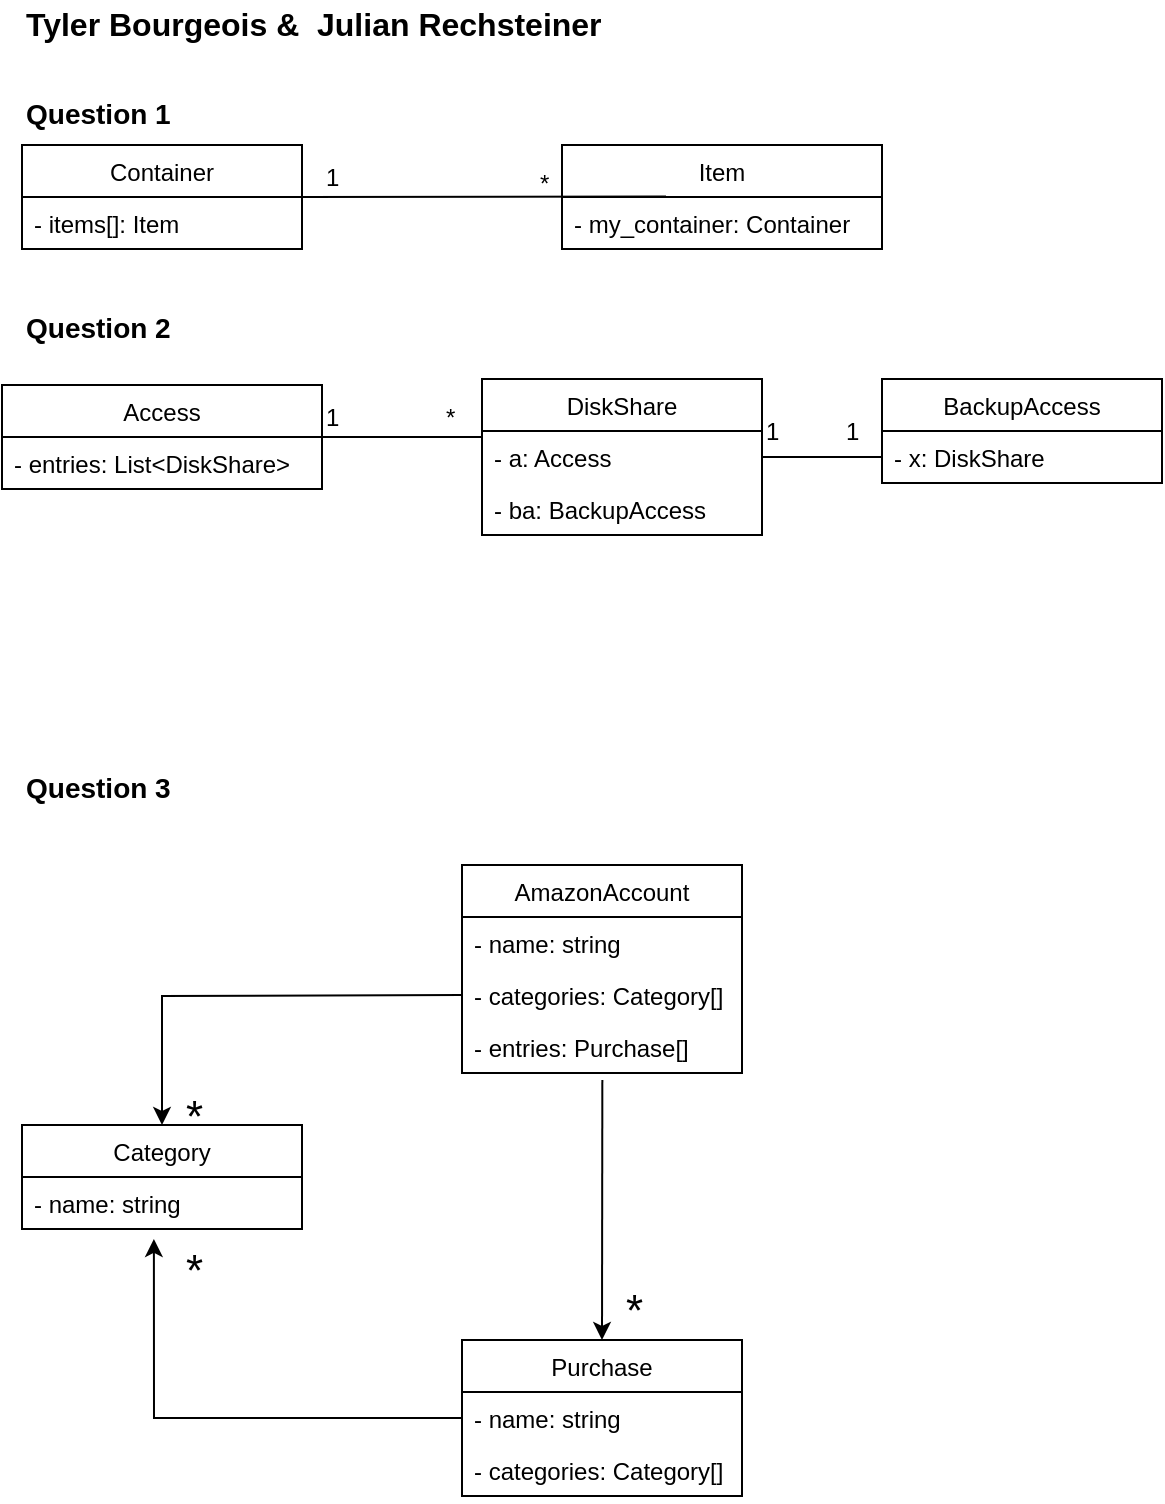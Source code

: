 <mxfile pages="2" version="11.2.8" type="google"><diagram id="0TxxJVBfZ5LU2Ts1WDOV" name="Page-1"><mxGraphModel dx="786" dy="491" grid="1" gridSize="10" guides="1" tooltips="1" connect="1" arrows="1" fold="1" page="1" pageScale="1" pageWidth="850" pageHeight="1100" math="0" shadow="0"><root><mxCell id="0"/><mxCell id="1" parent="0"/><mxCell id="KrLo8ZOu3ZD6BxxvdYC6-12" style="edgeStyle=none;rounded=0;orthogonalLoop=1;jettySize=auto;html=1;exitX=1;exitY=0.5;exitDx=0;exitDy=0;entryX=0.325;entryY=-0.008;entryDx=0;entryDy=0;entryPerimeter=0;strokeColor=#000000;endArrow=none;endFill=0;" parent="1" source="KrLo8ZOu3ZD6BxxvdYC6-1" target="KrLo8ZOu3ZD6BxxvdYC6-6" edge="1"><mxGeometry relative="1" as="geometry"><Array as="points"/></mxGeometry></mxCell><mxCell id="KrLo8ZOu3ZD6BxxvdYC6-1" value="Container" style="swimlane;fontStyle=0;childLayout=stackLayout;horizontal=1;startSize=26;fillColor=none;horizontalStack=0;resizeParent=1;resizeParentMax=0;resizeLast=0;collapsible=1;marginBottom=0;" parent="1" vertex="1"><mxGeometry x="90" y="92.5" width="140" height="52" as="geometry"/></mxCell><mxCell id="M8yEWwIlyUCF8KsB2eFh-2" value="- items[]: Item" style="text;strokeColor=none;fillColor=none;align=left;verticalAlign=top;spacingLeft=4;spacingRight=4;overflow=hidden;rotatable=0;points=[[0,0.5],[1,0.5]];portConstraint=eastwest;" parent="KrLo8ZOu3ZD6BxxvdYC6-1" vertex="1"><mxGeometry y="26" width="140" height="26" as="geometry"/></mxCell><mxCell id="KrLo8ZOu3ZD6BxxvdYC6-5" value="Item" style="swimlane;fontStyle=0;childLayout=stackLayout;horizontal=1;startSize=26;fillColor=none;horizontalStack=0;resizeParent=1;resizeParentMax=0;resizeLast=0;collapsible=1;marginBottom=0;" parent="1" vertex="1"><mxGeometry x="360" y="92.5" width="160" height="52" as="geometry"/></mxCell><mxCell id="KrLo8ZOu3ZD6BxxvdYC6-6" value="- my_container: Container" style="text;strokeColor=none;fillColor=none;align=left;verticalAlign=top;spacingLeft=4;spacingRight=4;overflow=hidden;rotatable=0;points=[[0,0.5],[1,0.5]];portConstraint=eastwest;" parent="KrLo8ZOu3ZD6BxxvdYC6-5" vertex="1"><mxGeometry y="26" width="160" height="26" as="geometry"/></mxCell><mxCell id="M8yEWwIlyUCF8KsB2eFh-5" value="*" style="text;html=1;resizable=0;points=[];autosize=1;align=left;verticalAlign=top;spacingTop=-4;" parent="1" vertex="1"><mxGeometry x="347" y="101.5" width="20" height="20" as="geometry"/></mxCell><mxCell id="KrLo8ZOu3ZD6BxxvdYC6-14" value="1" style="text;html=1;resizable=0;points=[];autosize=1;align=left;verticalAlign=top;spacingTop=-4;" parent="1" vertex="1"><mxGeometry x="240" y="98.5" width="20" height="20" as="geometry"/></mxCell><mxCell id="KrLo8ZOu3ZD6BxxvdYC6-15" value="&lt;b&gt;&lt;font style=&quot;font-size: 14px&quot;&gt;Question 1&lt;/font&gt;&lt;/b&gt;" style="text;html=1;resizable=0;points=[];autosize=1;align=left;verticalAlign=top;spacingTop=-4;" parent="1" vertex="1"><mxGeometry x="90" y="65.5" width="90" height="20" as="geometry"/></mxCell><mxCell id="KrLo8ZOu3ZD6BxxvdYC6-16" value="&lt;b&gt;&lt;font style=&quot;font-size: 14px&quot;&gt;Question 2&lt;br&gt;&lt;br&gt;&lt;/font&gt;&lt;/b&gt;" style="text;html=1;resizable=0;points=[];autosize=1;align=left;verticalAlign=top;spacingTop=-4;" parent="1" vertex="1"><mxGeometry x="90" y="172.5" width="90" height="30" as="geometry"/></mxCell><mxCell id="KrLo8ZOu3ZD6BxxvdYC6-33" style="edgeStyle=none;rounded=0;orthogonalLoop=1;jettySize=auto;html=1;entryX=0;entryY=0.115;entryDx=0;entryDy=0;entryPerimeter=0;endArrow=none;endFill=0;strokeColor=#000000;" parent="1" source="KrLo8ZOu3ZD6BxxvdYC6-17" target="KrLo8ZOu3ZD6BxxvdYC6-31" edge="1"><mxGeometry relative="1" as="geometry"/></mxCell><mxCell id="KrLo8ZOu3ZD6BxxvdYC6-17" value="Access" style="swimlane;fontStyle=0;childLayout=stackLayout;horizontal=1;startSize=26;fillColor=none;horizontalStack=0;resizeParent=1;resizeParentMax=0;resizeLast=0;collapsible=1;marginBottom=0;" parent="1" vertex="1"><mxGeometry x="80" y="212.5" width="160" height="52" as="geometry"/></mxCell><mxCell id="KrLo8ZOu3ZD6BxxvdYC6-18" value="- entries: List&lt;DiskShare&gt;" style="text;strokeColor=none;fillColor=none;align=left;verticalAlign=top;spacingLeft=4;spacingRight=4;overflow=hidden;rotatable=0;points=[[0,0.5],[1,0.5]];portConstraint=eastwest;" parent="KrLo8ZOu3ZD6BxxvdYC6-17" vertex="1"><mxGeometry y="26" width="160" height="26" as="geometry"/></mxCell><mxCell id="M8yEWwIlyUCF8KsB2eFh-7" value="&lt;b&gt;&lt;font style=&quot;font-size: 14px&quot;&gt;Question 3&lt;br&gt;&lt;br&gt;&lt;/font&gt;&lt;/b&gt;" style="text;html=1;resizable=0;points=[];autosize=1;align=left;verticalAlign=top;spacingTop=-4;" parent="1" vertex="1"><mxGeometry x="90" y="402.5" width="90" height="30" as="geometry"/></mxCell><mxCell id="M8yEWwIlyUCF8KsB2eFh-8" value="AmazonAccount" style="swimlane;fontStyle=0;childLayout=stackLayout;horizontal=1;startSize=26;fillColor=none;horizontalStack=0;resizeParent=1;resizeParentMax=0;resizeLast=0;collapsible=1;marginBottom=0;" parent="1" vertex="1"><mxGeometry x="310" y="452.5" width="140" height="104" as="geometry"/></mxCell><mxCell id="M8yEWwIlyUCF8KsB2eFh-9" value="- name: string" style="text;strokeColor=none;fillColor=none;align=left;verticalAlign=top;spacingLeft=4;spacingRight=4;overflow=hidden;rotatable=0;points=[[0,0.5],[1,0.5]];portConstraint=eastwest;" parent="M8yEWwIlyUCF8KsB2eFh-8" vertex="1"><mxGeometry y="26" width="140" height="26" as="geometry"/></mxCell><mxCell id="M8yEWwIlyUCF8KsB2eFh-10" value="- categories: Category[]" style="text;strokeColor=none;fillColor=none;align=left;verticalAlign=top;spacingLeft=4;spacingRight=4;overflow=hidden;rotatable=0;points=[[0,0.5],[1,0.5]];portConstraint=eastwest;" parent="M8yEWwIlyUCF8KsB2eFh-8" vertex="1"><mxGeometry y="52" width="140" height="26" as="geometry"/></mxCell><mxCell id="M8yEWwIlyUCF8KsB2eFh-11" value="- entries: Purchase[]" style="text;strokeColor=none;fillColor=none;align=left;verticalAlign=top;spacingLeft=4;spacingRight=4;overflow=hidden;rotatable=0;points=[[0,0.5],[1,0.5]];portConstraint=eastwest;" parent="M8yEWwIlyUCF8KsB2eFh-8" vertex="1"><mxGeometry y="78" width="140" height="26" as="geometry"/></mxCell><mxCell id="KrLo8ZOu3ZD6BxxvdYC6-25" value="BackupAccess" style="swimlane;fontStyle=0;childLayout=stackLayout;horizontal=1;startSize=26;fillColor=none;horizontalStack=0;resizeParent=1;resizeParentMax=0;resizeLast=0;collapsible=1;marginBottom=0;" parent="1" vertex="1"><mxGeometry x="520" y="209.5" width="140" height="52" as="geometry"/></mxCell><mxCell id="KrLo8ZOu3ZD6BxxvdYC6-26" value="- x: DiskShare" style="text;strokeColor=none;fillColor=none;align=left;verticalAlign=top;spacingLeft=4;spacingRight=4;overflow=hidden;rotatable=0;points=[[0,0.5],[1,0.5]];portConstraint=eastwest;" parent="KrLo8ZOu3ZD6BxxvdYC6-25" vertex="1"><mxGeometry y="26" width="140" height="26" as="geometry"/></mxCell><mxCell id="KrLo8ZOu3ZD6BxxvdYC6-50" style="edgeStyle=none;rounded=0;orthogonalLoop=1;jettySize=auto;html=1;exitX=0.5;exitY=0;exitDx=0;exitDy=0;entryX=0;entryY=0.5;entryDx=0;entryDy=0;endArrow=none;endFill=0;strokeColor=#000000;startArrow=classic;startFill=1;" parent="1" source="M8yEWwIlyUCF8KsB2eFh-12" target="M8yEWwIlyUCF8KsB2eFh-10" edge="1"><mxGeometry relative="1" as="geometry"><Array as="points"><mxPoint x="160" y="518"/></Array></mxGeometry></mxCell><mxCell id="M8yEWwIlyUCF8KsB2eFh-12" value="Category" style="swimlane;fontStyle=0;childLayout=stackLayout;horizontal=1;startSize=26;fillColor=none;horizontalStack=0;resizeParent=1;resizeParentMax=0;resizeLast=0;collapsible=1;marginBottom=0;" parent="1" vertex="1"><mxGeometry x="90" y="582.5" width="140" height="52" as="geometry"/></mxCell><mxCell id="M8yEWwIlyUCF8KsB2eFh-13" value="- name: string" style="text;strokeColor=none;fillColor=none;align=left;verticalAlign=top;spacingLeft=4;spacingRight=4;overflow=hidden;rotatable=0;points=[[0,0.5],[1,0.5]];portConstraint=eastwest;" parent="M8yEWwIlyUCF8KsB2eFh-12" vertex="1"><mxGeometry y="26" width="140" height="26" as="geometry"/></mxCell><mxCell id="KrLo8ZOu3ZD6BxxvdYC6-59" style="edgeStyle=none;rounded=0;orthogonalLoop=1;jettySize=auto;html=1;exitX=0.5;exitY=0;exitDx=0;exitDy=0;startArrow=classic;startFill=1;endArrow=none;endFill=0;strokeColor=#000000;fontSize=22;" parent="1" source="M8yEWwIlyUCF8KsB2eFh-16" edge="1"><mxGeometry relative="1" as="geometry"><mxPoint x="380.176" y="560" as="targetPoint"/></mxGeometry></mxCell><mxCell id="M8yEWwIlyUCF8KsB2eFh-16" value="Purchase" style="swimlane;fontStyle=0;childLayout=stackLayout;horizontal=1;startSize=26;fillColor=none;horizontalStack=0;resizeParent=1;resizeParentMax=0;resizeLast=0;collapsible=1;marginBottom=0;" parent="1" vertex="1"><mxGeometry x="310" y="690" width="140" height="78" as="geometry"/></mxCell><mxCell id="M8yEWwIlyUCF8KsB2eFh-17" value="- name: string" style="text;strokeColor=none;fillColor=none;align=left;verticalAlign=top;spacingLeft=4;spacingRight=4;overflow=hidden;rotatable=0;points=[[0,0.5],[1,0.5]];portConstraint=eastwest;" parent="M8yEWwIlyUCF8KsB2eFh-16" vertex="1"><mxGeometry y="26" width="140" height="26" as="geometry"/></mxCell><mxCell id="M8yEWwIlyUCF8KsB2eFh-18" value="- categories: Category[]" style="text;strokeColor=none;fillColor=none;align=left;verticalAlign=top;spacingLeft=4;spacingRight=4;overflow=hidden;rotatable=0;points=[[0,0.5],[1,0.5]];portConstraint=eastwest;" parent="M8yEWwIlyUCF8KsB2eFh-16" vertex="1"><mxGeometry y="52" width="140" height="26" as="geometry"/></mxCell><mxCell id="KrLo8ZOu3ZD6BxxvdYC6-29" value="DiskShare" style="swimlane;fontStyle=0;childLayout=stackLayout;horizontal=1;startSize=26;fillColor=none;horizontalStack=0;resizeParent=1;resizeParentMax=0;resizeLast=0;collapsible=1;marginBottom=0;" parent="1" vertex="1"><mxGeometry x="320" y="209.5" width="140" height="78" as="geometry"/></mxCell><mxCell id="KrLo8ZOu3ZD6BxxvdYC6-31" value="- a: Access&#10;" style="text;strokeColor=none;fillColor=none;align=left;verticalAlign=top;spacingLeft=4;spacingRight=4;overflow=hidden;rotatable=0;points=[[0,0.5],[1,0.5]];portConstraint=eastwest;" parent="KrLo8ZOu3ZD6BxxvdYC6-29" vertex="1"><mxGeometry y="26" width="140" height="26" as="geometry"/></mxCell><mxCell id="KrLo8ZOu3ZD6BxxvdYC6-32" value="- ba: BackupAccess" style="text;strokeColor=none;fillColor=none;align=left;verticalAlign=top;spacingLeft=4;spacingRight=4;overflow=hidden;rotatable=0;points=[[0,0.5],[1,0.5]];portConstraint=eastwest;" parent="KrLo8ZOu3ZD6BxxvdYC6-29" vertex="1"><mxGeometry y="52" width="140" height="26" as="geometry"/></mxCell><mxCell id="KrLo8ZOu3ZD6BxxvdYC6-34" value="1" style="text;html=1;resizable=0;points=[];autosize=1;align=left;verticalAlign=top;spacingTop=-4;" parent="1" vertex="1"><mxGeometry x="240" y="218.5" width="20" height="20" as="geometry"/></mxCell><mxCell id="KrLo8ZOu3ZD6BxxvdYC6-35" value="*" style="text;html=1;resizable=0;points=[];autosize=1;align=left;verticalAlign=top;spacingTop=-4;" parent="1" vertex="1"><mxGeometry x="300" y="218.5" width="20" height="20" as="geometry"/></mxCell><mxCell id="KrLo8ZOu3ZD6BxxvdYC6-41" style="edgeStyle=none;rounded=0;orthogonalLoop=1;jettySize=auto;html=1;entryX=1;entryY=0.5;entryDx=0;entryDy=0;endArrow=none;endFill=0;strokeColor=#000000;" parent="1" source="KrLo8ZOu3ZD6BxxvdYC6-26" target="KrLo8ZOu3ZD6BxxvdYC6-31" edge="1"><mxGeometry relative="1" as="geometry"/></mxCell><mxCell id="KrLo8ZOu3ZD6BxxvdYC6-42" value="1" style="text;html=1;resizable=0;points=[];autosize=1;align=left;verticalAlign=top;spacingTop=-4;" parent="1" vertex="1"><mxGeometry x="460" y="225.5" width="20" height="20" as="geometry"/></mxCell><mxCell id="KrLo8ZOu3ZD6BxxvdYC6-43" value="1" style="text;html=1;resizable=0;points=[];autosize=1;align=left;verticalAlign=top;spacingTop=-4;" parent="1" vertex="1"><mxGeometry x="500" y="225.5" width="20" height="20" as="geometry"/></mxCell><mxCell id="KrLo8ZOu3ZD6BxxvdYC6-47" value="&lt;b&gt;&lt;font style=&quot;font-size: 16px&quot;&gt;Tyler Bourgeois &amp;amp;&amp;nbsp; Julian Rechsteiner&lt;br&gt;&lt;br&gt;&lt;/font&gt;&lt;/b&gt;" style="text;html=1;resizable=0;points=[];autosize=1;align=left;verticalAlign=top;spacingTop=-4;" parent="1" vertex="1"><mxGeometry x="90" y="20" width="300" height="30" as="geometry"/></mxCell><mxCell id="KrLo8ZOu3ZD6BxxvdYC6-51" value="*" style="text;html=1;resizable=0;points=[];autosize=1;align=left;verticalAlign=top;spacingTop=-4;fontSize=22;" parent="1" vertex="1"><mxGeometry x="170" y="562.5" width="20" height="20" as="geometry"/></mxCell><mxCell id="KrLo8ZOu3ZD6BxxvdYC6-56" style="edgeStyle=none;rounded=0;orthogonalLoop=1;jettySize=auto;html=1;exitX=0;exitY=0.5;exitDx=0;exitDy=0;entryX=0.471;entryY=1.191;entryDx=0;entryDy=0;entryPerimeter=0;startArrow=none;startFill=0;endArrow=classic;endFill=1;strokeColor=#000000;fontSize=22;" parent="1" source="M8yEWwIlyUCF8KsB2eFh-17" target="M8yEWwIlyUCF8KsB2eFh-13" edge="1"><mxGeometry relative="1" as="geometry"><Array as="points"><mxPoint x="156" y="729"/></Array></mxGeometry></mxCell><mxCell id="KrLo8ZOu3ZD6BxxvdYC6-57" value="*" style="text;html=1;resizable=0;points=[];autosize=1;align=left;verticalAlign=top;spacingTop=-4;fontSize=22;" parent="1" vertex="1"><mxGeometry x="390" y="660" width="20" height="20" as="geometry"/></mxCell><mxCell id="YpKoSQTf_Oc4GBOfoXhQ-1" value="*" style="text;html=1;resizable=0;points=[];autosize=1;align=left;verticalAlign=top;spacingTop=-4;fontSize=22;" parent="1" vertex="1"><mxGeometry x="170" y="640" width="20" height="20" as="geometry"/></mxCell></root></mxGraphModel></diagram><diagram id="JOaw37zfSMJazGLoJ65y" name="Page-2"><mxGraphModel dx="786" dy="491" grid="1" gridSize="10" guides="1" tooltips="1" connect="1" arrows="1" fold="1" page="1" pageScale="1" pageWidth="850" pageHeight="1100" math="0" shadow="0"><root><mxCell id="tyWUCdgHkeWufDnsD4lP-0"/><mxCell id="tyWUCdgHkeWufDnsD4lP-1" parent="tyWUCdgHkeWufDnsD4lP-0"/><mxCell id="6MbPpxRr6md8-0k67i7M-0" value="Store" style="swimlane;fontStyle=2;childLayout=stackLayout;horizontal=1;startSize=26;fillColor=none;horizontalStack=0;resizeParent=1;resizeParentMax=0;resizeLast=0;collapsible=1;marginBottom=0;fontSize=12;" parent="tyWUCdgHkeWufDnsD4lP-1" vertex="1"><mxGeometry x="210" y="132" width="190" height="78" as="geometry"/></mxCell><mxCell id="6MbPpxRr6md8-0k67i7M-2" value="+ store(articles:Article[]):void" style="text;strokeColor=none;fillColor=none;align=left;verticalAlign=top;spacingLeft=4;spacingRight=4;overflow=hidden;rotatable=0;points=[[0,0.5],[1,0.5]];portConstraint=eastwest;fontStyle=2" parent="6MbPpxRr6md8-0k67i7M-0" vertex="1"><mxGeometry y="26" width="190" height="26" as="geometry"/></mxCell><mxCell id="6MbPpxRr6md8-0k67i7M-3" value="+ retrieve(): Article[]" style="text;strokeColor=none;fillColor=none;align=left;verticalAlign=top;spacingLeft=4;spacingRight=4;overflow=hidden;rotatable=0;points=[[0,0.5],[1,0.5]];portConstraint=eastwest;fontStyle=2" parent="6MbPpxRr6md8-0k67i7M-0" vertex="1"><mxGeometry y="52" width="190" height="26" as="geometry"/></mxCell><mxCell id="CRyF4Ht5QhkFsHMpD3cp-14" style="edgeStyle=none;rounded=0;orthogonalLoop=1;jettySize=auto;html=1;exitX=0;exitY=0;exitDx=0;exitDy=0;exitPerimeter=0;entryX=0.5;entryY=0;entryDx=0;entryDy=0;dashed=1;startArrow=none;startFill=0;endArrow=none;endFill=0;strokeColor=#000000;fontSize=12;" parent="tyWUCdgHkeWufDnsD4lP-1" source="Y32nF-Uhlky9Wq8e8dkR-0" target="6MbPpxRr6md8-0k67i7M-0" edge="1"><mxGeometry relative="1" as="geometry"><Array as="points"><mxPoint x="305" y="89"/></Array></mxGeometry></mxCell><mxCell id="Y32nF-Uhlky9Wq8e8dkR-0" value="&lt;span style=&quot;font-size: 12px&quot;&gt;&lt;i&gt;Italics reference abstract classes.&lt;/i&gt;&lt;/span&gt;" style="shape=note;whiteSpace=wrap;html=1;size=14;verticalAlign=top;align=left;spacingTop=-6;fillColor=none;fontSize=21;" parent="tyWUCdgHkeWufDnsD4lP-1" vertex="1"><mxGeometry x="470" y="89" width="124" height="69" as="geometry"/></mxCell><mxCell id="CRyF4Ht5QhkFsHMpD3cp-0" value="&lt;b&gt;&lt;font style=&quot;font-size: 14px&quot;&gt;Question 4&lt;br&gt;&lt;br&gt;&lt;br&gt;&lt;/font&gt;&lt;/b&gt;" style="text;html=1;resizable=0;points=[];autosize=1;align=left;verticalAlign=top;spacingTop=-4;" parent="tyWUCdgHkeWufDnsD4lP-1" vertex="1"><mxGeometry x="80" y="69" width="90" height="40" as="geometry"/></mxCell><mxCell id="CRyF4Ht5QhkFsHMpD3cp-1" value="«interface»&lt;br&gt;&lt;b&gt;Accounting&lt;/b&gt;" style="html=1;fontSize=12;" parent="tyWUCdgHkeWufDnsD4lP-1" vertex="1"><mxGeometry x="460" y="192" width="110" height="50" as="geometry"/></mxCell><mxCell id="CRyF4Ht5QhkFsHMpD3cp-9" style="edgeStyle=none;rounded=0;orthogonalLoop=1;jettySize=auto;html=1;exitX=0.5;exitY=0;exitDx=0;exitDy=0;entryX=0.495;entryY=0.962;entryDx=0;entryDy=0;entryPerimeter=0;startArrow=none;startFill=0;endArrow=block;endFill=0;strokeColor=#000000;fontSize=12;" parent="tyWUCdgHkeWufDnsD4lP-1" source="Y32nF-Uhlky9Wq8e8dkR-2" target="6MbPpxRr6md8-0k67i7M-3" edge="1"><mxGeometry relative="1" as="geometry"/></mxCell><mxCell id="Y32nF-Uhlky9Wq8e8dkR-2" value="MSUStore" style="swimlane;fontStyle=0;childLayout=stackLayout;horizontal=1;startSize=26;fillColor=none;horizontalStack=0;resizeParent=1;resizeParentMax=0;resizeLast=0;collapsible=1;marginBottom=0;fontSize=12;" parent="tyWUCdgHkeWufDnsD4lP-1" vertex="1"><mxGeometry x="235" y="264" width="140" height="78" as="geometry"/></mxCell><mxCell id="Y32nF-Uhlky9Wq8e8dkR-3" value="+ retrieve(): Article[ ]" style="text;strokeColor=none;fillColor=none;align=left;verticalAlign=top;spacingLeft=4;spacingRight=4;overflow=hidden;rotatable=0;points=[[0,0.5],[1,0.5]];portConstraint=eastwest;" parent="Y32nF-Uhlky9Wq8e8dkR-2" vertex="1"><mxGeometry y="26" width="140" height="26" as="geometry"/></mxCell><mxCell id="Y32nF-Uhlky9Wq8e8dkR-4" value="+ store(articles[ ] ): void" style="text;strokeColor=none;fillColor=none;align=left;verticalAlign=top;spacingLeft=4;spacingRight=4;overflow=hidden;rotatable=0;points=[[0,0.5],[1,0.5]];portConstraint=eastwest;" parent="Y32nF-Uhlky9Wq8e8dkR-2" vertex="1"><mxGeometry y="52" width="140" height="26" as="geometry"/></mxCell><mxCell id="CRyF4Ht5QhkFsHMpD3cp-6" style="edgeStyle=none;rounded=0;orthogonalLoop=1;jettySize=auto;html=1;exitX=1;exitY=0.5;exitDx=0;exitDy=0;entryX=0.5;entryY=1;entryDx=0;entryDy=0;startArrow=none;startFill=0;endArrow=block;endFill=0;strokeColor=#000000;fontSize=12;dashed=1;" parent="tyWUCdgHkeWufDnsD4lP-1" source="Y32nF-Uhlky9Wq8e8dkR-3" target="CRyF4Ht5QhkFsHMpD3cp-1" edge="1"><mxGeometry relative="1" as="geometry"><Array as="points"><mxPoint x="515" y="303"/></Array></mxGeometry></mxCell></root></mxGraphModel></diagram></mxfile>